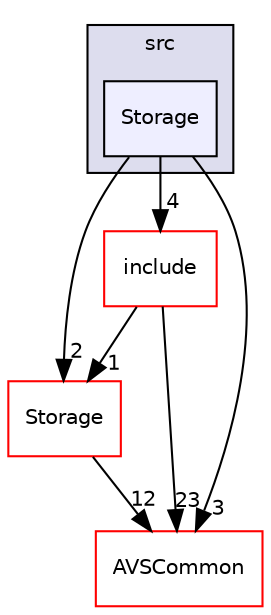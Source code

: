 digraph "/avs-cpp-sdk-tools/cm/autoCM_publicRepo/avs-device-sdk/CapabilityAgents/Alerts/src/Storage" {
  compound=true
  node [ fontsize="10", fontname="Helvetica"];
  edge [ labelfontsize="10", labelfontname="Helvetica"];
  subgraph clusterdir_88b1bb53c337da1d62e70e0c33265813 {
    graph [ bgcolor="#ddddee", pencolor="black", label="src" fontname="Helvetica", fontsize="10", URL="dir_88b1bb53c337da1d62e70e0c33265813.html"]
  dir_ee85d98d768fa30ad1be25f081f26a32 [shape=box, label="Storage", style="filled", fillcolor="#eeeeff", pencolor="black", URL="dir_ee85d98d768fa30ad1be25f081f26a32.html"];
  }
  dir_32ca2b1be26df65d1a152938de056228 [shape=box label="include" fillcolor="white" style="filled" color="red" URL="dir_32ca2b1be26df65d1a152938de056228.html"];
  dir_d29c5f5a2915d6c5388c9daae4f109c7 [shape=box label="Storage" fillcolor="white" style="filled" color="red" URL="dir_d29c5f5a2915d6c5388c9daae4f109c7.html"];
  dir_13e65effb2bde530b17b3d5eefcd0266 [shape=box label="AVSCommon" fillcolor="white" style="filled" color="red" URL="dir_13e65effb2bde530b17b3d5eefcd0266.html"];
  dir_ee85d98d768fa30ad1be25f081f26a32->dir_32ca2b1be26df65d1a152938de056228 [headlabel="4", labeldistance=1.5 headhref="dir_000130_000092.html"];
  dir_ee85d98d768fa30ad1be25f081f26a32->dir_d29c5f5a2915d6c5388c9daae4f109c7 [headlabel="2", labeldistance=1.5 headhref="dir_000130_000259.html"];
  dir_ee85d98d768fa30ad1be25f081f26a32->dir_13e65effb2bde530b17b3d5eefcd0266 [headlabel="3", labeldistance=1.5 headhref="dir_000130_000009.html"];
  dir_32ca2b1be26df65d1a152938de056228->dir_d29c5f5a2915d6c5388c9daae4f109c7 [headlabel="1", labeldistance=1.5 headhref="dir_000092_000259.html"];
  dir_32ca2b1be26df65d1a152938de056228->dir_13e65effb2bde530b17b3d5eefcd0266 [headlabel="23", labeldistance=1.5 headhref="dir_000092_000009.html"];
  dir_d29c5f5a2915d6c5388c9daae4f109c7->dir_13e65effb2bde530b17b3d5eefcd0266 [headlabel="12", labeldistance=1.5 headhref="dir_000259_000009.html"];
}
